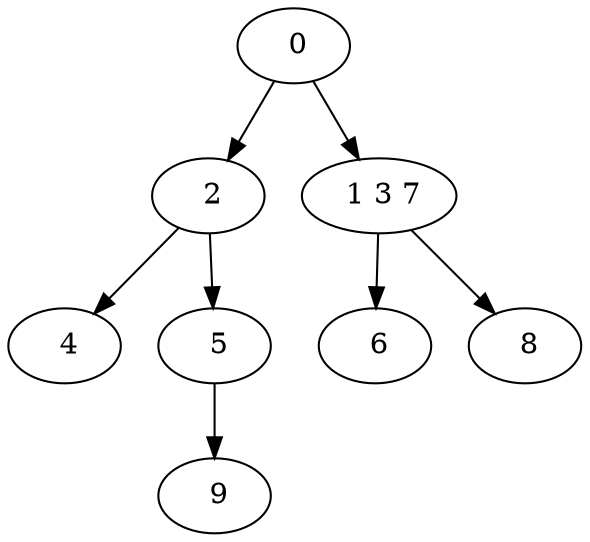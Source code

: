 digraph mytree {
" 0" -> " 2";
" 0" -> " 1 3 7";
" 2" -> " 4";
" 2" -> " 5";
" 1 3 7" -> " 6";
" 1 3 7" -> " 8";
" 4";
" 5" -> " 9";
" 9";
" 6";
" 8";
}
